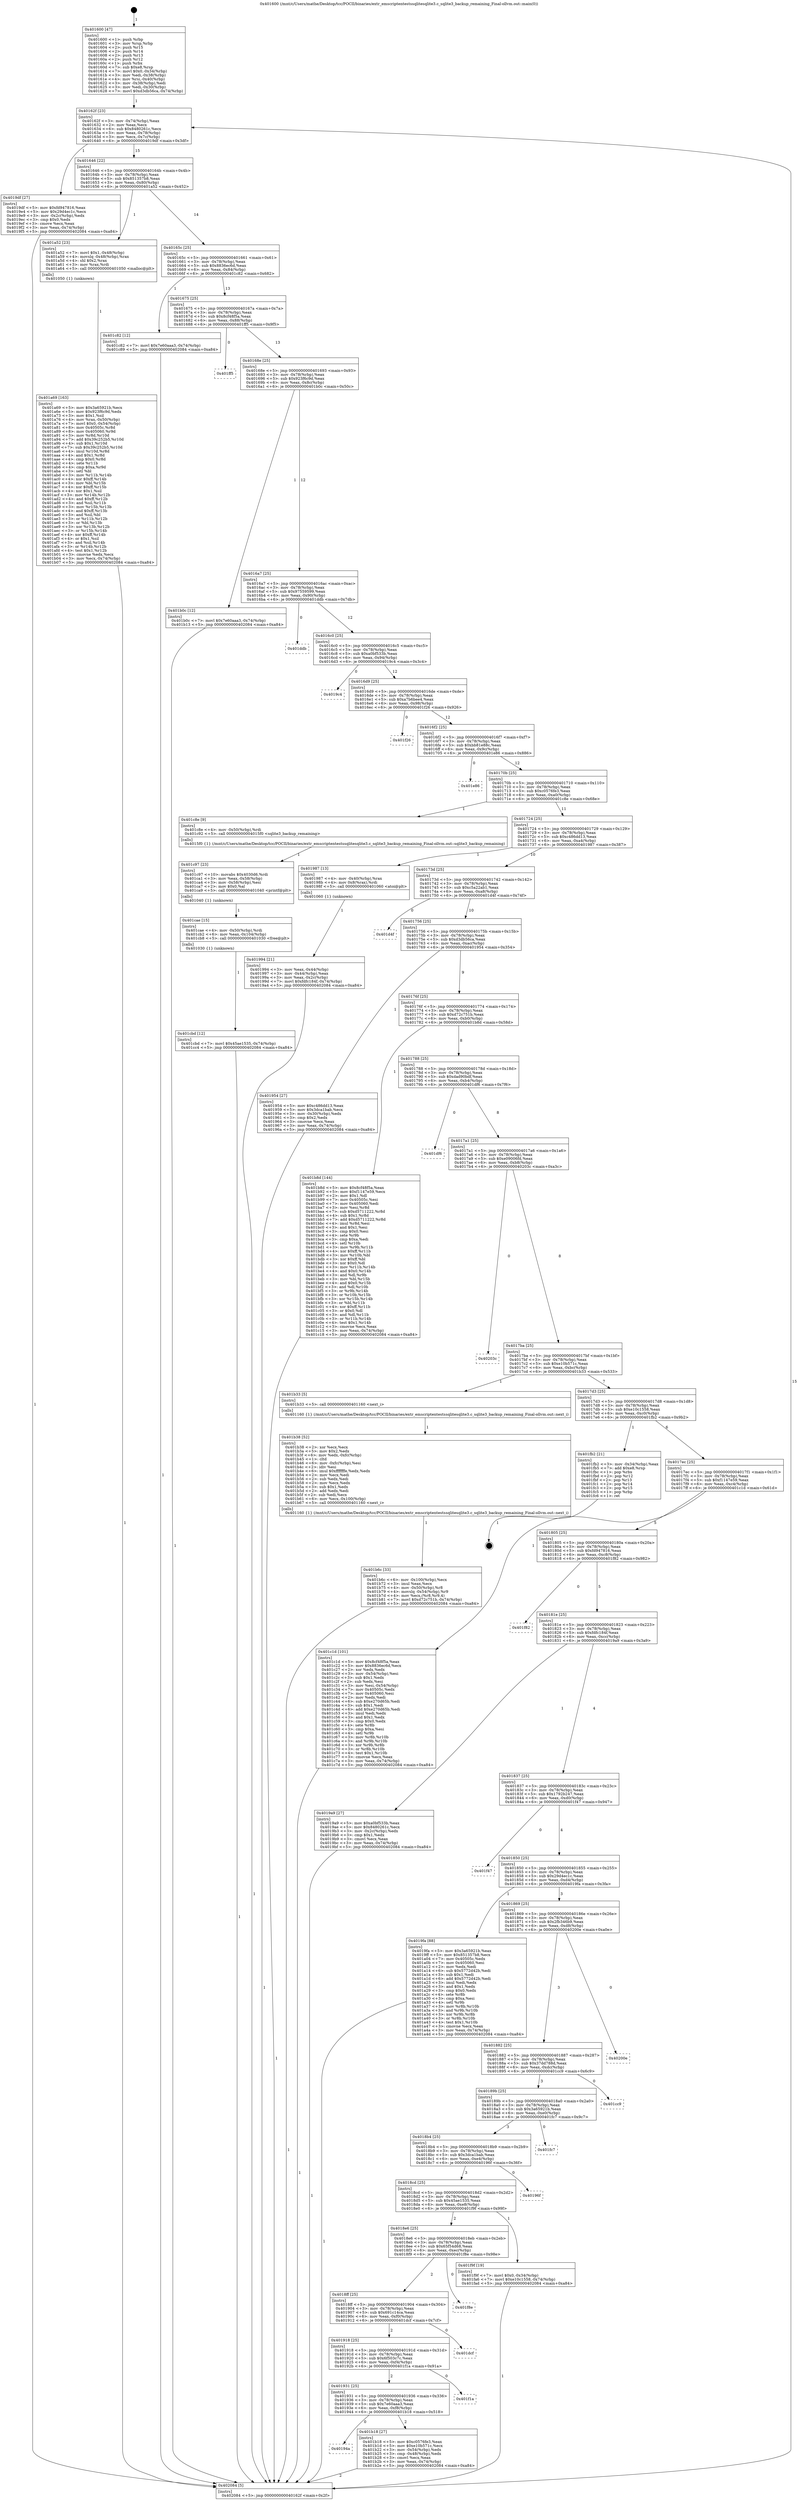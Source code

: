 digraph "0x401600" {
  label = "0x401600 (/mnt/c/Users/mathe/Desktop/tcc/POCII/binaries/extr_emscriptentestssqlitesqlite3.c_sqlite3_backup_remaining_Final-ollvm.out::main(0))"
  labelloc = "t"
  node[shape=record]

  Entry [label="",width=0.3,height=0.3,shape=circle,fillcolor=black,style=filled]
  "0x40162f" [label="{
     0x40162f [23]\l
     | [instrs]\l
     &nbsp;&nbsp;0x40162f \<+3\>: mov -0x74(%rbp),%eax\l
     &nbsp;&nbsp;0x401632 \<+2\>: mov %eax,%ecx\l
     &nbsp;&nbsp;0x401634 \<+6\>: sub $0x8480261c,%ecx\l
     &nbsp;&nbsp;0x40163a \<+3\>: mov %eax,-0x78(%rbp)\l
     &nbsp;&nbsp;0x40163d \<+3\>: mov %ecx,-0x7c(%rbp)\l
     &nbsp;&nbsp;0x401640 \<+6\>: je 00000000004019df \<main+0x3df\>\l
  }"]
  "0x4019df" [label="{
     0x4019df [27]\l
     | [instrs]\l
     &nbsp;&nbsp;0x4019df \<+5\>: mov $0xfd947816,%eax\l
     &nbsp;&nbsp;0x4019e4 \<+5\>: mov $0x29d4ec1c,%ecx\l
     &nbsp;&nbsp;0x4019e9 \<+3\>: mov -0x2c(%rbp),%edx\l
     &nbsp;&nbsp;0x4019ec \<+3\>: cmp $0x0,%edx\l
     &nbsp;&nbsp;0x4019ef \<+3\>: cmove %ecx,%eax\l
     &nbsp;&nbsp;0x4019f2 \<+3\>: mov %eax,-0x74(%rbp)\l
     &nbsp;&nbsp;0x4019f5 \<+5\>: jmp 0000000000402084 \<main+0xa84\>\l
  }"]
  "0x401646" [label="{
     0x401646 [22]\l
     | [instrs]\l
     &nbsp;&nbsp;0x401646 \<+5\>: jmp 000000000040164b \<main+0x4b\>\l
     &nbsp;&nbsp;0x40164b \<+3\>: mov -0x78(%rbp),%eax\l
     &nbsp;&nbsp;0x40164e \<+5\>: sub $0x851357b8,%eax\l
     &nbsp;&nbsp;0x401653 \<+3\>: mov %eax,-0x80(%rbp)\l
     &nbsp;&nbsp;0x401656 \<+6\>: je 0000000000401a52 \<main+0x452\>\l
  }"]
  Exit [label="",width=0.3,height=0.3,shape=circle,fillcolor=black,style=filled,peripheries=2]
  "0x401a52" [label="{
     0x401a52 [23]\l
     | [instrs]\l
     &nbsp;&nbsp;0x401a52 \<+7\>: movl $0x1,-0x48(%rbp)\l
     &nbsp;&nbsp;0x401a59 \<+4\>: movslq -0x48(%rbp),%rax\l
     &nbsp;&nbsp;0x401a5d \<+4\>: shl $0x2,%rax\l
     &nbsp;&nbsp;0x401a61 \<+3\>: mov %rax,%rdi\l
     &nbsp;&nbsp;0x401a64 \<+5\>: call 0000000000401050 \<malloc@plt\>\l
     | [calls]\l
     &nbsp;&nbsp;0x401050 \{1\} (unknown)\l
  }"]
  "0x40165c" [label="{
     0x40165c [25]\l
     | [instrs]\l
     &nbsp;&nbsp;0x40165c \<+5\>: jmp 0000000000401661 \<main+0x61\>\l
     &nbsp;&nbsp;0x401661 \<+3\>: mov -0x78(%rbp),%eax\l
     &nbsp;&nbsp;0x401664 \<+5\>: sub $0x8836ec6d,%eax\l
     &nbsp;&nbsp;0x401669 \<+6\>: mov %eax,-0x84(%rbp)\l
     &nbsp;&nbsp;0x40166f \<+6\>: je 0000000000401c82 \<main+0x682\>\l
  }"]
  "0x401cbd" [label="{
     0x401cbd [12]\l
     | [instrs]\l
     &nbsp;&nbsp;0x401cbd \<+7\>: movl $0x45ae1535,-0x74(%rbp)\l
     &nbsp;&nbsp;0x401cc4 \<+5\>: jmp 0000000000402084 \<main+0xa84\>\l
  }"]
  "0x401c82" [label="{
     0x401c82 [12]\l
     | [instrs]\l
     &nbsp;&nbsp;0x401c82 \<+7\>: movl $0x7e60aaa3,-0x74(%rbp)\l
     &nbsp;&nbsp;0x401c89 \<+5\>: jmp 0000000000402084 \<main+0xa84\>\l
  }"]
  "0x401675" [label="{
     0x401675 [25]\l
     | [instrs]\l
     &nbsp;&nbsp;0x401675 \<+5\>: jmp 000000000040167a \<main+0x7a\>\l
     &nbsp;&nbsp;0x40167a \<+3\>: mov -0x78(%rbp),%eax\l
     &nbsp;&nbsp;0x40167d \<+5\>: sub $0x8cf48f5a,%eax\l
     &nbsp;&nbsp;0x401682 \<+6\>: mov %eax,-0x88(%rbp)\l
     &nbsp;&nbsp;0x401688 \<+6\>: je 0000000000401ff5 \<main+0x9f5\>\l
  }"]
  "0x401cae" [label="{
     0x401cae [15]\l
     | [instrs]\l
     &nbsp;&nbsp;0x401cae \<+4\>: mov -0x50(%rbp),%rdi\l
     &nbsp;&nbsp;0x401cb2 \<+6\>: mov %eax,-0x104(%rbp)\l
     &nbsp;&nbsp;0x401cb8 \<+5\>: call 0000000000401030 \<free@plt\>\l
     | [calls]\l
     &nbsp;&nbsp;0x401030 \{1\} (unknown)\l
  }"]
  "0x401ff5" [label="{
     0x401ff5\l
  }", style=dashed]
  "0x40168e" [label="{
     0x40168e [25]\l
     | [instrs]\l
     &nbsp;&nbsp;0x40168e \<+5\>: jmp 0000000000401693 \<main+0x93\>\l
     &nbsp;&nbsp;0x401693 \<+3\>: mov -0x78(%rbp),%eax\l
     &nbsp;&nbsp;0x401696 \<+5\>: sub $0x923f6c9d,%eax\l
     &nbsp;&nbsp;0x40169b \<+6\>: mov %eax,-0x8c(%rbp)\l
     &nbsp;&nbsp;0x4016a1 \<+6\>: je 0000000000401b0c \<main+0x50c\>\l
  }"]
  "0x401c97" [label="{
     0x401c97 [23]\l
     | [instrs]\l
     &nbsp;&nbsp;0x401c97 \<+10\>: movabs $0x4030d6,%rdi\l
     &nbsp;&nbsp;0x401ca1 \<+3\>: mov %eax,-0x58(%rbp)\l
     &nbsp;&nbsp;0x401ca4 \<+3\>: mov -0x58(%rbp),%esi\l
     &nbsp;&nbsp;0x401ca7 \<+2\>: mov $0x0,%al\l
     &nbsp;&nbsp;0x401ca9 \<+5\>: call 0000000000401040 \<printf@plt\>\l
     | [calls]\l
     &nbsp;&nbsp;0x401040 \{1\} (unknown)\l
  }"]
  "0x401b0c" [label="{
     0x401b0c [12]\l
     | [instrs]\l
     &nbsp;&nbsp;0x401b0c \<+7\>: movl $0x7e60aaa3,-0x74(%rbp)\l
     &nbsp;&nbsp;0x401b13 \<+5\>: jmp 0000000000402084 \<main+0xa84\>\l
  }"]
  "0x4016a7" [label="{
     0x4016a7 [25]\l
     | [instrs]\l
     &nbsp;&nbsp;0x4016a7 \<+5\>: jmp 00000000004016ac \<main+0xac\>\l
     &nbsp;&nbsp;0x4016ac \<+3\>: mov -0x78(%rbp),%eax\l
     &nbsp;&nbsp;0x4016af \<+5\>: sub $0x97559599,%eax\l
     &nbsp;&nbsp;0x4016b4 \<+6\>: mov %eax,-0x90(%rbp)\l
     &nbsp;&nbsp;0x4016ba \<+6\>: je 0000000000401ddb \<main+0x7db\>\l
  }"]
  "0x401b6c" [label="{
     0x401b6c [33]\l
     | [instrs]\l
     &nbsp;&nbsp;0x401b6c \<+6\>: mov -0x100(%rbp),%ecx\l
     &nbsp;&nbsp;0x401b72 \<+3\>: imul %eax,%ecx\l
     &nbsp;&nbsp;0x401b75 \<+4\>: mov -0x50(%rbp),%r8\l
     &nbsp;&nbsp;0x401b79 \<+4\>: movslq -0x54(%rbp),%r9\l
     &nbsp;&nbsp;0x401b7d \<+4\>: mov %ecx,(%r8,%r9,4)\l
     &nbsp;&nbsp;0x401b81 \<+7\>: movl $0xd72c751b,-0x74(%rbp)\l
     &nbsp;&nbsp;0x401b88 \<+5\>: jmp 0000000000402084 \<main+0xa84\>\l
  }"]
  "0x401ddb" [label="{
     0x401ddb\l
  }", style=dashed]
  "0x4016c0" [label="{
     0x4016c0 [25]\l
     | [instrs]\l
     &nbsp;&nbsp;0x4016c0 \<+5\>: jmp 00000000004016c5 \<main+0xc5\>\l
     &nbsp;&nbsp;0x4016c5 \<+3\>: mov -0x78(%rbp),%eax\l
     &nbsp;&nbsp;0x4016c8 \<+5\>: sub $0xa0bf533b,%eax\l
     &nbsp;&nbsp;0x4016cd \<+6\>: mov %eax,-0x94(%rbp)\l
     &nbsp;&nbsp;0x4016d3 \<+6\>: je 00000000004019c4 \<main+0x3c4\>\l
  }"]
  "0x401b38" [label="{
     0x401b38 [52]\l
     | [instrs]\l
     &nbsp;&nbsp;0x401b38 \<+2\>: xor %ecx,%ecx\l
     &nbsp;&nbsp;0x401b3a \<+5\>: mov $0x2,%edx\l
     &nbsp;&nbsp;0x401b3f \<+6\>: mov %edx,-0xfc(%rbp)\l
     &nbsp;&nbsp;0x401b45 \<+1\>: cltd\l
     &nbsp;&nbsp;0x401b46 \<+6\>: mov -0xfc(%rbp),%esi\l
     &nbsp;&nbsp;0x401b4c \<+2\>: idiv %esi\l
     &nbsp;&nbsp;0x401b4e \<+6\>: imul $0xfffffffe,%edx,%edx\l
     &nbsp;&nbsp;0x401b54 \<+2\>: mov %ecx,%edi\l
     &nbsp;&nbsp;0x401b56 \<+2\>: sub %edx,%edi\l
     &nbsp;&nbsp;0x401b58 \<+2\>: mov %ecx,%edx\l
     &nbsp;&nbsp;0x401b5a \<+3\>: sub $0x1,%edx\l
     &nbsp;&nbsp;0x401b5d \<+2\>: add %edx,%edi\l
     &nbsp;&nbsp;0x401b5f \<+2\>: sub %edi,%ecx\l
     &nbsp;&nbsp;0x401b61 \<+6\>: mov %ecx,-0x100(%rbp)\l
     &nbsp;&nbsp;0x401b67 \<+5\>: call 0000000000401160 \<next_i\>\l
     | [calls]\l
     &nbsp;&nbsp;0x401160 \{1\} (/mnt/c/Users/mathe/Desktop/tcc/POCII/binaries/extr_emscriptentestssqlitesqlite3.c_sqlite3_backup_remaining_Final-ollvm.out::next_i)\l
  }"]
  "0x4019c4" [label="{
     0x4019c4\l
  }", style=dashed]
  "0x4016d9" [label="{
     0x4016d9 [25]\l
     | [instrs]\l
     &nbsp;&nbsp;0x4016d9 \<+5\>: jmp 00000000004016de \<main+0xde\>\l
     &nbsp;&nbsp;0x4016de \<+3\>: mov -0x78(%rbp),%eax\l
     &nbsp;&nbsp;0x4016e1 \<+5\>: sub $0xa7b6bee4,%eax\l
     &nbsp;&nbsp;0x4016e6 \<+6\>: mov %eax,-0x98(%rbp)\l
     &nbsp;&nbsp;0x4016ec \<+6\>: je 0000000000401f26 \<main+0x926\>\l
  }"]
  "0x40194a" [label="{
     0x40194a\l
  }", style=dashed]
  "0x401f26" [label="{
     0x401f26\l
  }", style=dashed]
  "0x4016f2" [label="{
     0x4016f2 [25]\l
     | [instrs]\l
     &nbsp;&nbsp;0x4016f2 \<+5\>: jmp 00000000004016f7 \<main+0xf7\>\l
     &nbsp;&nbsp;0x4016f7 \<+3\>: mov -0x78(%rbp),%eax\l
     &nbsp;&nbsp;0x4016fa \<+5\>: sub $0xbb81e88c,%eax\l
     &nbsp;&nbsp;0x4016ff \<+6\>: mov %eax,-0x9c(%rbp)\l
     &nbsp;&nbsp;0x401705 \<+6\>: je 0000000000401e86 \<main+0x886\>\l
  }"]
  "0x401b18" [label="{
     0x401b18 [27]\l
     | [instrs]\l
     &nbsp;&nbsp;0x401b18 \<+5\>: mov $0xc0576fe3,%eax\l
     &nbsp;&nbsp;0x401b1d \<+5\>: mov $0xe10b571c,%ecx\l
     &nbsp;&nbsp;0x401b22 \<+3\>: mov -0x54(%rbp),%edx\l
     &nbsp;&nbsp;0x401b25 \<+3\>: cmp -0x48(%rbp),%edx\l
     &nbsp;&nbsp;0x401b28 \<+3\>: cmovl %ecx,%eax\l
     &nbsp;&nbsp;0x401b2b \<+3\>: mov %eax,-0x74(%rbp)\l
     &nbsp;&nbsp;0x401b2e \<+5\>: jmp 0000000000402084 \<main+0xa84\>\l
  }"]
  "0x401e86" [label="{
     0x401e86\l
  }", style=dashed]
  "0x40170b" [label="{
     0x40170b [25]\l
     | [instrs]\l
     &nbsp;&nbsp;0x40170b \<+5\>: jmp 0000000000401710 \<main+0x110\>\l
     &nbsp;&nbsp;0x401710 \<+3\>: mov -0x78(%rbp),%eax\l
     &nbsp;&nbsp;0x401713 \<+5\>: sub $0xc0576fe3,%eax\l
     &nbsp;&nbsp;0x401718 \<+6\>: mov %eax,-0xa0(%rbp)\l
     &nbsp;&nbsp;0x40171e \<+6\>: je 0000000000401c8e \<main+0x68e\>\l
  }"]
  "0x401931" [label="{
     0x401931 [25]\l
     | [instrs]\l
     &nbsp;&nbsp;0x401931 \<+5\>: jmp 0000000000401936 \<main+0x336\>\l
     &nbsp;&nbsp;0x401936 \<+3\>: mov -0x78(%rbp),%eax\l
     &nbsp;&nbsp;0x401939 \<+5\>: sub $0x7e60aaa3,%eax\l
     &nbsp;&nbsp;0x40193e \<+6\>: mov %eax,-0xf8(%rbp)\l
     &nbsp;&nbsp;0x401944 \<+6\>: je 0000000000401b18 \<main+0x518\>\l
  }"]
  "0x401c8e" [label="{
     0x401c8e [9]\l
     | [instrs]\l
     &nbsp;&nbsp;0x401c8e \<+4\>: mov -0x50(%rbp),%rdi\l
     &nbsp;&nbsp;0x401c92 \<+5\>: call 00000000004015f0 \<sqlite3_backup_remaining\>\l
     | [calls]\l
     &nbsp;&nbsp;0x4015f0 \{1\} (/mnt/c/Users/mathe/Desktop/tcc/POCII/binaries/extr_emscriptentestssqlitesqlite3.c_sqlite3_backup_remaining_Final-ollvm.out::sqlite3_backup_remaining)\l
  }"]
  "0x401724" [label="{
     0x401724 [25]\l
     | [instrs]\l
     &nbsp;&nbsp;0x401724 \<+5\>: jmp 0000000000401729 \<main+0x129\>\l
     &nbsp;&nbsp;0x401729 \<+3\>: mov -0x78(%rbp),%eax\l
     &nbsp;&nbsp;0x40172c \<+5\>: sub $0xc486dd13,%eax\l
     &nbsp;&nbsp;0x401731 \<+6\>: mov %eax,-0xa4(%rbp)\l
     &nbsp;&nbsp;0x401737 \<+6\>: je 0000000000401987 \<main+0x387\>\l
  }"]
  "0x401f1a" [label="{
     0x401f1a\l
  }", style=dashed]
  "0x401987" [label="{
     0x401987 [13]\l
     | [instrs]\l
     &nbsp;&nbsp;0x401987 \<+4\>: mov -0x40(%rbp),%rax\l
     &nbsp;&nbsp;0x40198b \<+4\>: mov 0x8(%rax),%rdi\l
     &nbsp;&nbsp;0x40198f \<+5\>: call 0000000000401060 \<atoi@plt\>\l
     | [calls]\l
     &nbsp;&nbsp;0x401060 \{1\} (unknown)\l
  }"]
  "0x40173d" [label="{
     0x40173d [25]\l
     | [instrs]\l
     &nbsp;&nbsp;0x40173d \<+5\>: jmp 0000000000401742 \<main+0x142\>\l
     &nbsp;&nbsp;0x401742 \<+3\>: mov -0x78(%rbp),%eax\l
     &nbsp;&nbsp;0x401745 \<+5\>: sub $0xc5a22ab1,%eax\l
     &nbsp;&nbsp;0x40174a \<+6\>: mov %eax,-0xa8(%rbp)\l
     &nbsp;&nbsp;0x401750 \<+6\>: je 0000000000401d4f \<main+0x74f\>\l
  }"]
  "0x401918" [label="{
     0x401918 [25]\l
     | [instrs]\l
     &nbsp;&nbsp;0x401918 \<+5\>: jmp 000000000040191d \<main+0x31d\>\l
     &nbsp;&nbsp;0x40191d \<+3\>: mov -0x78(%rbp),%eax\l
     &nbsp;&nbsp;0x401920 \<+5\>: sub $0x6f503c7c,%eax\l
     &nbsp;&nbsp;0x401925 \<+6\>: mov %eax,-0xf4(%rbp)\l
     &nbsp;&nbsp;0x40192b \<+6\>: je 0000000000401f1a \<main+0x91a\>\l
  }"]
  "0x401d4f" [label="{
     0x401d4f\l
  }", style=dashed]
  "0x401756" [label="{
     0x401756 [25]\l
     | [instrs]\l
     &nbsp;&nbsp;0x401756 \<+5\>: jmp 000000000040175b \<main+0x15b\>\l
     &nbsp;&nbsp;0x40175b \<+3\>: mov -0x78(%rbp),%eax\l
     &nbsp;&nbsp;0x40175e \<+5\>: sub $0xd3db56ca,%eax\l
     &nbsp;&nbsp;0x401763 \<+6\>: mov %eax,-0xac(%rbp)\l
     &nbsp;&nbsp;0x401769 \<+6\>: je 0000000000401954 \<main+0x354\>\l
  }"]
  "0x401dcf" [label="{
     0x401dcf\l
  }", style=dashed]
  "0x401954" [label="{
     0x401954 [27]\l
     | [instrs]\l
     &nbsp;&nbsp;0x401954 \<+5\>: mov $0xc486dd13,%eax\l
     &nbsp;&nbsp;0x401959 \<+5\>: mov $0x3dca1bab,%ecx\l
     &nbsp;&nbsp;0x40195e \<+3\>: mov -0x30(%rbp),%edx\l
     &nbsp;&nbsp;0x401961 \<+3\>: cmp $0x2,%edx\l
     &nbsp;&nbsp;0x401964 \<+3\>: cmovne %ecx,%eax\l
     &nbsp;&nbsp;0x401967 \<+3\>: mov %eax,-0x74(%rbp)\l
     &nbsp;&nbsp;0x40196a \<+5\>: jmp 0000000000402084 \<main+0xa84\>\l
  }"]
  "0x40176f" [label="{
     0x40176f [25]\l
     | [instrs]\l
     &nbsp;&nbsp;0x40176f \<+5\>: jmp 0000000000401774 \<main+0x174\>\l
     &nbsp;&nbsp;0x401774 \<+3\>: mov -0x78(%rbp),%eax\l
     &nbsp;&nbsp;0x401777 \<+5\>: sub $0xd72c751b,%eax\l
     &nbsp;&nbsp;0x40177c \<+6\>: mov %eax,-0xb0(%rbp)\l
     &nbsp;&nbsp;0x401782 \<+6\>: je 0000000000401b8d \<main+0x58d\>\l
  }"]
  "0x402084" [label="{
     0x402084 [5]\l
     | [instrs]\l
     &nbsp;&nbsp;0x402084 \<+5\>: jmp 000000000040162f \<main+0x2f\>\l
  }"]
  "0x401600" [label="{
     0x401600 [47]\l
     | [instrs]\l
     &nbsp;&nbsp;0x401600 \<+1\>: push %rbp\l
     &nbsp;&nbsp;0x401601 \<+3\>: mov %rsp,%rbp\l
     &nbsp;&nbsp;0x401604 \<+2\>: push %r15\l
     &nbsp;&nbsp;0x401606 \<+2\>: push %r14\l
     &nbsp;&nbsp;0x401608 \<+2\>: push %r13\l
     &nbsp;&nbsp;0x40160a \<+2\>: push %r12\l
     &nbsp;&nbsp;0x40160c \<+1\>: push %rbx\l
     &nbsp;&nbsp;0x40160d \<+7\>: sub $0xe8,%rsp\l
     &nbsp;&nbsp;0x401614 \<+7\>: movl $0x0,-0x34(%rbp)\l
     &nbsp;&nbsp;0x40161b \<+3\>: mov %edi,-0x38(%rbp)\l
     &nbsp;&nbsp;0x40161e \<+4\>: mov %rsi,-0x40(%rbp)\l
     &nbsp;&nbsp;0x401622 \<+3\>: mov -0x38(%rbp),%edi\l
     &nbsp;&nbsp;0x401625 \<+3\>: mov %edi,-0x30(%rbp)\l
     &nbsp;&nbsp;0x401628 \<+7\>: movl $0xd3db56ca,-0x74(%rbp)\l
  }"]
  "0x401994" [label="{
     0x401994 [21]\l
     | [instrs]\l
     &nbsp;&nbsp;0x401994 \<+3\>: mov %eax,-0x44(%rbp)\l
     &nbsp;&nbsp;0x401997 \<+3\>: mov -0x44(%rbp),%eax\l
     &nbsp;&nbsp;0x40199a \<+3\>: mov %eax,-0x2c(%rbp)\l
     &nbsp;&nbsp;0x40199d \<+7\>: movl $0xfdfc184f,-0x74(%rbp)\l
     &nbsp;&nbsp;0x4019a4 \<+5\>: jmp 0000000000402084 \<main+0xa84\>\l
  }"]
  "0x4018ff" [label="{
     0x4018ff [25]\l
     | [instrs]\l
     &nbsp;&nbsp;0x4018ff \<+5\>: jmp 0000000000401904 \<main+0x304\>\l
     &nbsp;&nbsp;0x401904 \<+3\>: mov -0x78(%rbp),%eax\l
     &nbsp;&nbsp;0x401907 \<+5\>: sub $0x691c14ca,%eax\l
     &nbsp;&nbsp;0x40190c \<+6\>: mov %eax,-0xf0(%rbp)\l
     &nbsp;&nbsp;0x401912 \<+6\>: je 0000000000401dcf \<main+0x7cf\>\l
  }"]
  "0x401b8d" [label="{
     0x401b8d [144]\l
     | [instrs]\l
     &nbsp;&nbsp;0x401b8d \<+5\>: mov $0x8cf48f5a,%eax\l
     &nbsp;&nbsp;0x401b92 \<+5\>: mov $0xf1147e59,%ecx\l
     &nbsp;&nbsp;0x401b97 \<+2\>: mov $0x1,%dl\l
     &nbsp;&nbsp;0x401b99 \<+7\>: mov 0x40505c,%esi\l
     &nbsp;&nbsp;0x401ba0 \<+7\>: mov 0x405060,%edi\l
     &nbsp;&nbsp;0x401ba7 \<+3\>: mov %esi,%r8d\l
     &nbsp;&nbsp;0x401baa \<+7\>: sub $0xd5711222,%r8d\l
     &nbsp;&nbsp;0x401bb1 \<+4\>: sub $0x1,%r8d\l
     &nbsp;&nbsp;0x401bb5 \<+7\>: add $0xd5711222,%r8d\l
     &nbsp;&nbsp;0x401bbc \<+4\>: imul %r8d,%esi\l
     &nbsp;&nbsp;0x401bc0 \<+3\>: and $0x1,%esi\l
     &nbsp;&nbsp;0x401bc3 \<+3\>: cmp $0x0,%esi\l
     &nbsp;&nbsp;0x401bc6 \<+4\>: sete %r9b\l
     &nbsp;&nbsp;0x401bca \<+3\>: cmp $0xa,%edi\l
     &nbsp;&nbsp;0x401bcd \<+4\>: setl %r10b\l
     &nbsp;&nbsp;0x401bd1 \<+3\>: mov %r9b,%r11b\l
     &nbsp;&nbsp;0x401bd4 \<+4\>: xor $0xff,%r11b\l
     &nbsp;&nbsp;0x401bd8 \<+3\>: mov %r10b,%bl\l
     &nbsp;&nbsp;0x401bdb \<+3\>: xor $0xff,%bl\l
     &nbsp;&nbsp;0x401bde \<+3\>: xor $0x0,%dl\l
     &nbsp;&nbsp;0x401be1 \<+3\>: mov %r11b,%r14b\l
     &nbsp;&nbsp;0x401be4 \<+4\>: and $0x0,%r14b\l
     &nbsp;&nbsp;0x401be8 \<+3\>: and %dl,%r9b\l
     &nbsp;&nbsp;0x401beb \<+3\>: mov %bl,%r15b\l
     &nbsp;&nbsp;0x401bee \<+4\>: and $0x0,%r15b\l
     &nbsp;&nbsp;0x401bf2 \<+3\>: and %dl,%r10b\l
     &nbsp;&nbsp;0x401bf5 \<+3\>: or %r9b,%r14b\l
     &nbsp;&nbsp;0x401bf8 \<+3\>: or %r10b,%r15b\l
     &nbsp;&nbsp;0x401bfb \<+3\>: xor %r15b,%r14b\l
     &nbsp;&nbsp;0x401bfe \<+3\>: or %bl,%r11b\l
     &nbsp;&nbsp;0x401c01 \<+4\>: xor $0xff,%r11b\l
     &nbsp;&nbsp;0x401c05 \<+3\>: or $0x0,%dl\l
     &nbsp;&nbsp;0x401c08 \<+3\>: and %dl,%r11b\l
     &nbsp;&nbsp;0x401c0b \<+3\>: or %r11b,%r14b\l
     &nbsp;&nbsp;0x401c0e \<+4\>: test $0x1,%r14b\l
     &nbsp;&nbsp;0x401c12 \<+3\>: cmovne %ecx,%eax\l
     &nbsp;&nbsp;0x401c15 \<+3\>: mov %eax,-0x74(%rbp)\l
     &nbsp;&nbsp;0x401c18 \<+5\>: jmp 0000000000402084 \<main+0xa84\>\l
  }"]
  "0x401788" [label="{
     0x401788 [25]\l
     | [instrs]\l
     &nbsp;&nbsp;0x401788 \<+5\>: jmp 000000000040178d \<main+0x18d\>\l
     &nbsp;&nbsp;0x40178d \<+3\>: mov -0x78(%rbp),%eax\l
     &nbsp;&nbsp;0x401790 \<+5\>: sub $0xdad90bdf,%eax\l
     &nbsp;&nbsp;0x401795 \<+6\>: mov %eax,-0xb4(%rbp)\l
     &nbsp;&nbsp;0x40179b \<+6\>: je 0000000000401df6 \<main+0x7f6\>\l
  }"]
  "0x401f8e" [label="{
     0x401f8e\l
  }", style=dashed]
  "0x401df6" [label="{
     0x401df6\l
  }", style=dashed]
  "0x4017a1" [label="{
     0x4017a1 [25]\l
     | [instrs]\l
     &nbsp;&nbsp;0x4017a1 \<+5\>: jmp 00000000004017a6 \<main+0x1a6\>\l
     &nbsp;&nbsp;0x4017a6 \<+3\>: mov -0x78(%rbp),%eax\l
     &nbsp;&nbsp;0x4017a9 \<+5\>: sub $0xe09006fd,%eax\l
     &nbsp;&nbsp;0x4017ae \<+6\>: mov %eax,-0xb8(%rbp)\l
     &nbsp;&nbsp;0x4017b4 \<+6\>: je 000000000040203c \<main+0xa3c\>\l
  }"]
  "0x4018e6" [label="{
     0x4018e6 [25]\l
     | [instrs]\l
     &nbsp;&nbsp;0x4018e6 \<+5\>: jmp 00000000004018eb \<main+0x2eb\>\l
     &nbsp;&nbsp;0x4018eb \<+3\>: mov -0x78(%rbp),%eax\l
     &nbsp;&nbsp;0x4018ee \<+5\>: sub $0x65f54d68,%eax\l
     &nbsp;&nbsp;0x4018f3 \<+6\>: mov %eax,-0xec(%rbp)\l
     &nbsp;&nbsp;0x4018f9 \<+6\>: je 0000000000401f8e \<main+0x98e\>\l
  }"]
  "0x40203c" [label="{
     0x40203c\l
  }", style=dashed]
  "0x4017ba" [label="{
     0x4017ba [25]\l
     | [instrs]\l
     &nbsp;&nbsp;0x4017ba \<+5\>: jmp 00000000004017bf \<main+0x1bf\>\l
     &nbsp;&nbsp;0x4017bf \<+3\>: mov -0x78(%rbp),%eax\l
     &nbsp;&nbsp;0x4017c2 \<+5\>: sub $0xe10b571c,%eax\l
     &nbsp;&nbsp;0x4017c7 \<+6\>: mov %eax,-0xbc(%rbp)\l
     &nbsp;&nbsp;0x4017cd \<+6\>: je 0000000000401b33 \<main+0x533\>\l
  }"]
  "0x401f9f" [label="{
     0x401f9f [19]\l
     | [instrs]\l
     &nbsp;&nbsp;0x401f9f \<+7\>: movl $0x0,-0x34(%rbp)\l
     &nbsp;&nbsp;0x401fa6 \<+7\>: movl $0xe10c1558,-0x74(%rbp)\l
     &nbsp;&nbsp;0x401fad \<+5\>: jmp 0000000000402084 \<main+0xa84\>\l
  }"]
  "0x401b33" [label="{
     0x401b33 [5]\l
     | [instrs]\l
     &nbsp;&nbsp;0x401b33 \<+5\>: call 0000000000401160 \<next_i\>\l
     | [calls]\l
     &nbsp;&nbsp;0x401160 \{1\} (/mnt/c/Users/mathe/Desktop/tcc/POCII/binaries/extr_emscriptentestssqlitesqlite3.c_sqlite3_backup_remaining_Final-ollvm.out::next_i)\l
  }"]
  "0x4017d3" [label="{
     0x4017d3 [25]\l
     | [instrs]\l
     &nbsp;&nbsp;0x4017d3 \<+5\>: jmp 00000000004017d8 \<main+0x1d8\>\l
     &nbsp;&nbsp;0x4017d8 \<+3\>: mov -0x78(%rbp),%eax\l
     &nbsp;&nbsp;0x4017db \<+5\>: sub $0xe10c1558,%eax\l
     &nbsp;&nbsp;0x4017e0 \<+6\>: mov %eax,-0xc0(%rbp)\l
     &nbsp;&nbsp;0x4017e6 \<+6\>: je 0000000000401fb2 \<main+0x9b2\>\l
  }"]
  "0x4018cd" [label="{
     0x4018cd [25]\l
     | [instrs]\l
     &nbsp;&nbsp;0x4018cd \<+5\>: jmp 00000000004018d2 \<main+0x2d2\>\l
     &nbsp;&nbsp;0x4018d2 \<+3\>: mov -0x78(%rbp),%eax\l
     &nbsp;&nbsp;0x4018d5 \<+5\>: sub $0x45ae1535,%eax\l
     &nbsp;&nbsp;0x4018da \<+6\>: mov %eax,-0xe8(%rbp)\l
     &nbsp;&nbsp;0x4018e0 \<+6\>: je 0000000000401f9f \<main+0x99f\>\l
  }"]
  "0x401fb2" [label="{
     0x401fb2 [21]\l
     | [instrs]\l
     &nbsp;&nbsp;0x401fb2 \<+3\>: mov -0x34(%rbp),%eax\l
     &nbsp;&nbsp;0x401fb5 \<+7\>: add $0xe8,%rsp\l
     &nbsp;&nbsp;0x401fbc \<+1\>: pop %rbx\l
     &nbsp;&nbsp;0x401fbd \<+2\>: pop %r12\l
     &nbsp;&nbsp;0x401fbf \<+2\>: pop %r13\l
     &nbsp;&nbsp;0x401fc1 \<+2\>: pop %r14\l
     &nbsp;&nbsp;0x401fc3 \<+2\>: pop %r15\l
     &nbsp;&nbsp;0x401fc5 \<+1\>: pop %rbp\l
     &nbsp;&nbsp;0x401fc6 \<+1\>: ret\l
  }"]
  "0x4017ec" [label="{
     0x4017ec [25]\l
     | [instrs]\l
     &nbsp;&nbsp;0x4017ec \<+5\>: jmp 00000000004017f1 \<main+0x1f1\>\l
     &nbsp;&nbsp;0x4017f1 \<+3\>: mov -0x78(%rbp),%eax\l
     &nbsp;&nbsp;0x4017f4 \<+5\>: sub $0xf1147e59,%eax\l
     &nbsp;&nbsp;0x4017f9 \<+6\>: mov %eax,-0xc4(%rbp)\l
     &nbsp;&nbsp;0x4017ff \<+6\>: je 0000000000401c1d \<main+0x61d\>\l
  }"]
  "0x40196f" [label="{
     0x40196f\l
  }", style=dashed]
  "0x401c1d" [label="{
     0x401c1d [101]\l
     | [instrs]\l
     &nbsp;&nbsp;0x401c1d \<+5\>: mov $0x8cf48f5a,%eax\l
     &nbsp;&nbsp;0x401c22 \<+5\>: mov $0x8836ec6d,%ecx\l
     &nbsp;&nbsp;0x401c27 \<+2\>: xor %edx,%edx\l
     &nbsp;&nbsp;0x401c29 \<+3\>: mov -0x54(%rbp),%esi\l
     &nbsp;&nbsp;0x401c2c \<+3\>: sub $0x1,%edx\l
     &nbsp;&nbsp;0x401c2f \<+2\>: sub %edx,%esi\l
     &nbsp;&nbsp;0x401c31 \<+3\>: mov %esi,-0x54(%rbp)\l
     &nbsp;&nbsp;0x401c34 \<+7\>: mov 0x40505c,%edx\l
     &nbsp;&nbsp;0x401c3b \<+7\>: mov 0x405060,%esi\l
     &nbsp;&nbsp;0x401c42 \<+2\>: mov %edx,%edi\l
     &nbsp;&nbsp;0x401c44 \<+6\>: sub $0xe270d65b,%edi\l
     &nbsp;&nbsp;0x401c4a \<+3\>: sub $0x1,%edi\l
     &nbsp;&nbsp;0x401c4d \<+6\>: add $0xe270d65b,%edi\l
     &nbsp;&nbsp;0x401c53 \<+3\>: imul %edi,%edx\l
     &nbsp;&nbsp;0x401c56 \<+3\>: and $0x1,%edx\l
     &nbsp;&nbsp;0x401c59 \<+3\>: cmp $0x0,%edx\l
     &nbsp;&nbsp;0x401c5c \<+4\>: sete %r8b\l
     &nbsp;&nbsp;0x401c60 \<+3\>: cmp $0xa,%esi\l
     &nbsp;&nbsp;0x401c63 \<+4\>: setl %r9b\l
     &nbsp;&nbsp;0x401c67 \<+3\>: mov %r8b,%r10b\l
     &nbsp;&nbsp;0x401c6a \<+3\>: and %r9b,%r10b\l
     &nbsp;&nbsp;0x401c6d \<+3\>: xor %r9b,%r8b\l
     &nbsp;&nbsp;0x401c70 \<+3\>: or %r8b,%r10b\l
     &nbsp;&nbsp;0x401c73 \<+4\>: test $0x1,%r10b\l
     &nbsp;&nbsp;0x401c77 \<+3\>: cmovne %ecx,%eax\l
     &nbsp;&nbsp;0x401c7a \<+3\>: mov %eax,-0x74(%rbp)\l
     &nbsp;&nbsp;0x401c7d \<+5\>: jmp 0000000000402084 \<main+0xa84\>\l
  }"]
  "0x401805" [label="{
     0x401805 [25]\l
     | [instrs]\l
     &nbsp;&nbsp;0x401805 \<+5\>: jmp 000000000040180a \<main+0x20a\>\l
     &nbsp;&nbsp;0x40180a \<+3\>: mov -0x78(%rbp),%eax\l
     &nbsp;&nbsp;0x40180d \<+5\>: sub $0xfd947816,%eax\l
     &nbsp;&nbsp;0x401812 \<+6\>: mov %eax,-0xc8(%rbp)\l
     &nbsp;&nbsp;0x401818 \<+6\>: je 0000000000401f82 \<main+0x982\>\l
  }"]
  "0x4018b4" [label="{
     0x4018b4 [25]\l
     | [instrs]\l
     &nbsp;&nbsp;0x4018b4 \<+5\>: jmp 00000000004018b9 \<main+0x2b9\>\l
     &nbsp;&nbsp;0x4018b9 \<+3\>: mov -0x78(%rbp),%eax\l
     &nbsp;&nbsp;0x4018bc \<+5\>: sub $0x3dca1bab,%eax\l
     &nbsp;&nbsp;0x4018c1 \<+6\>: mov %eax,-0xe4(%rbp)\l
     &nbsp;&nbsp;0x4018c7 \<+6\>: je 000000000040196f \<main+0x36f\>\l
  }"]
  "0x401f82" [label="{
     0x401f82\l
  }", style=dashed]
  "0x40181e" [label="{
     0x40181e [25]\l
     | [instrs]\l
     &nbsp;&nbsp;0x40181e \<+5\>: jmp 0000000000401823 \<main+0x223\>\l
     &nbsp;&nbsp;0x401823 \<+3\>: mov -0x78(%rbp),%eax\l
     &nbsp;&nbsp;0x401826 \<+5\>: sub $0xfdfc184f,%eax\l
     &nbsp;&nbsp;0x40182b \<+6\>: mov %eax,-0xcc(%rbp)\l
     &nbsp;&nbsp;0x401831 \<+6\>: je 00000000004019a9 \<main+0x3a9\>\l
  }"]
  "0x401fc7" [label="{
     0x401fc7\l
  }", style=dashed]
  "0x4019a9" [label="{
     0x4019a9 [27]\l
     | [instrs]\l
     &nbsp;&nbsp;0x4019a9 \<+5\>: mov $0xa0bf533b,%eax\l
     &nbsp;&nbsp;0x4019ae \<+5\>: mov $0x8480261c,%ecx\l
     &nbsp;&nbsp;0x4019b3 \<+3\>: mov -0x2c(%rbp),%edx\l
     &nbsp;&nbsp;0x4019b6 \<+3\>: cmp $0x1,%edx\l
     &nbsp;&nbsp;0x4019b9 \<+3\>: cmovl %ecx,%eax\l
     &nbsp;&nbsp;0x4019bc \<+3\>: mov %eax,-0x74(%rbp)\l
     &nbsp;&nbsp;0x4019bf \<+5\>: jmp 0000000000402084 \<main+0xa84\>\l
  }"]
  "0x401837" [label="{
     0x401837 [25]\l
     | [instrs]\l
     &nbsp;&nbsp;0x401837 \<+5\>: jmp 000000000040183c \<main+0x23c\>\l
     &nbsp;&nbsp;0x40183c \<+3\>: mov -0x78(%rbp),%eax\l
     &nbsp;&nbsp;0x40183f \<+5\>: sub $0x1792b247,%eax\l
     &nbsp;&nbsp;0x401844 \<+6\>: mov %eax,-0xd0(%rbp)\l
     &nbsp;&nbsp;0x40184a \<+6\>: je 0000000000401f47 \<main+0x947\>\l
  }"]
  "0x40189b" [label="{
     0x40189b [25]\l
     | [instrs]\l
     &nbsp;&nbsp;0x40189b \<+5\>: jmp 00000000004018a0 \<main+0x2a0\>\l
     &nbsp;&nbsp;0x4018a0 \<+3\>: mov -0x78(%rbp),%eax\l
     &nbsp;&nbsp;0x4018a3 \<+5\>: sub $0x3a65921b,%eax\l
     &nbsp;&nbsp;0x4018a8 \<+6\>: mov %eax,-0xe0(%rbp)\l
     &nbsp;&nbsp;0x4018ae \<+6\>: je 0000000000401fc7 \<main+0x9c7\>\l
  }"]
  "0x401f47" [label="{
     0x401f47\l
  }", style=dashed]
  "0x401850" [label="{
     0x401850 [25]\l
     | [instrs]\l
     &nbsp;&nbsp;0x401850 \<+5\>: jmp 0000000000401855 \<main+0x255\>\l
     &nbsp;&nbsp;0x401855 \<+3\>: mov -0x78(%rbp),%eax\l
     &nbsp;&nbsp;0x401858 \<+5\>: sub $0x29d4ec1c,%eax\l
     &nbsp;&nbsp;0x40185d \<+6\>: mov %eax,-0xd4(%rbp)\l
     &nbsp;&nbsp;0x401863 \<+6\>: je 00000000004019fa \<main+0x3fa\>\l
  }"]
  "0x401cc9" [label="{
     0x401cc9\l
  }", style=dashed]
  "0x4019fa" [label="{
     0x4019fa [88]\l
     | [instrs]\l
     &nbsp;&nbsp;0x4019fa \<+5\>: mov $0x3a65921b,%eax\l
     &nbsp;&nbsp;0x4019ff \<+5\>: mov $0x851357b8,%ecx\l
     &nbsp;&nbsp;0x401a04 \<+7\>: mov 0x40505c,%edx\l
     &nbsp;&nbsp;0x401a0b \<+7\>: mov 0x405060,%esi\l
     &nbsp;&nbsp;0x401a12 \<+2\>: mov %edx,%edi\l
     &nbsp;&nbsp;0x401a14 \<+6\>: sub $0x5772d42b,%edi\l
     &nbsp;&nbsp;0x401a1a \<+3\>: sub $0x1,%edi\l
     &nbsp;&nbsp;0x401a1d \<+6\>: add $0x5772d42b,%edi\l
     &nbsp;&nbsp;0x401a23 \<+3\>: imul %edi,%edx\l
     &nbsp;&nbsp;0x401a26 \<+3\>: and $0x1,%edx\l
     &nbsp;&nbsp;0x401a29 \<+3\>: cmp $0x0,%edx\l
     &nbsp;&nbsp;0x401a2c \<+4\>: sete %r8b\l
     &nbsp;&nbsp;0x401a30 \<+3\>: cmp $0xa,%esi\l
     &nbsp;&nbsp;0x401a33 \<+4\>: setl %r9b\l
     &nbsp;&nbsp;0x401a37 \<+3\>: mov %r8b,%r10b\l
     &nbsp;&nbsp;0x401a3a \<+3\>: and %r9b,%r10b\l
     &nbsp;&nbsp;0x401a3d \<+3\>: xor %r9b,%r8b\l
     &nbsp;&nbsp;0x401a40 \<+3\>: or %r8b,%r10b\l
     &nbsp;&nbsp;0x401a43 \<+4\>: test $0x1,%r10b\l
     &nbsp;&nbsp;0x401a47 \<+3\>: cmovne %ecx,%eax\l
     &nbsp;&nbsp;0x401a4a \<+3\>: mov %eax,-0x74(%rbp)\l
     &nbsp;&nbsp;0x401a4d \<+5\>: jmp 0000000000402084 \<main+0xa84\>\l
  }"]
  "0x401869" [label="{
     0x401869 [25]\l
     | [instrs]\l
     &nbsp;&nbsp;0x401869 \<+5\>: jmp 000000000040186e \<main+0x26e\>\l
     &nbsp;&nbsp;0x40186e \<+3\>: mov -0x78(%rbp),%eax\l
     &nbsp;&nbsp;0x401871 \<+5\>: sub $0x2fb346b9,%eax\l
     &nbsp;&nbsp;0x401876 \<+6\>: mov %eax,-0xd8(%rbp)\l
     &nbsp;&nbsp;0x40187c \<+6\>: je 000000000040200e \<main+0xa0e\>\l
  }"]
  "0x401a69" [label="{
     0x401a69 [163]\l
     | [instrs]\l
     &nbsp;&nbsp;0x401a69 \<+5\>: mov $0x3a65921b,%ecx\l
     &nbsp;&nbsp;0x401a6e \<+5\>: mov $0x923f6c9d,%edx\l
     &nbsp;&nbsp;0x401a73 \<+3\>: mov $0x1,%sil\l
     &nbsp;&nbsp;0x401a76 \<+4\>: mov %rax,-0x50(%rbp)\l
     &nbsp;&nbsp;0x401a7a \<+7\>: movl $0x0,-0x54(%rbp)\l
     &nbsp;&nbsp;0x401a81 \<+8\>: mov 0x40505c,%r8d\l
     &nbsp;&nbsp;0x401a89 \<+8\>: mov 0x405060,%r9d\l
     &nbsp;&nbsp;0x401a91 \<+3\>: mov %r8d,%r10d\l
     &nbsp;&nbsp;0x401a94 \<+7\>: add $0x39c252b5,%r10d\l
     &nbsp;&nbsp;0x401a9b \<+4\>: sub $0x1,%r10d\l
     &nbsp;&nbsp;0x401a9f \<+7\>: sub $0x39c252b5,%r10d\l
     &nbsp;&nbsp;0x401aa6 \<+4\>: imul %r10d,%r8d\l
     &nbsp;&nbsp;0x401aaa \<+4\>: and $0x1,%r8d\l
     &nbsp;&nbsp;0x401aae \<+4\>: cmp $0x0,%r8d\l
     &nbsp;&nbsp;0x401ab2 \<+4\>: sete %r11b\l
     &nbsp;&nbsp;0x401ab6 \<+4\>: cmp $0xa,%r9d\l
     &nbsp;&nbsp;0x401aba \<+3\>: setl %bl\l
     &nbsp;&nbsp;0x401abd \<+3\>: mov %r11b,%r14b\l
     &nbsp;&nbsp;0x401ac0 \<+4\>: xor $0xff,%r14b\l
     &nbsp;&nbsp;0x401ac4 \<+3\>: mov %bl,%r15b\l
     &nbsp;&nbsp;0x401ac7 \<+4\>: xor $0xff,%r15b\l
     &nbsp;&nbsp;0x401acb \<+4\>: xor $0x1,%sil\l
     &nbsp;&nbsp;0x401acf \<+3\>: mov %r14b,%r12b\l
     &nbsp;&nbsp;0x401ad2 \<+4\>: and $0xff,%r12b\l
     &nbsp;&nbsp;0x401ad6 \<+3\>: and %sil,%r11b\l
     &nbsp;&nbsp;0x401ad9 \<+3\>: mov %r15b,%r13b\l
     &nbsp;&nbsp;0x401adc \<+4\>: and $0xff,%r13b\l
     &nbsp;&nbsp;0x401ae0 \<+3\>: and %sil,%bl\l
     &nbsp;&nbsp;0x401ae3 \<+3\>: or %r11b,%r12b\l
     &nbsp;&nbsp;0x401ae6 \<+3\>: or %bl,%r13b\l
     &nbsp;&nbsp;0x401ae9 \<+3\>: xor %r13b,%r12b\l
     &nbsp;&nbsp;0x401aec \<+3\>: or %r15b,%r14b\l
     &nbsp;&nbsp;0x401aef \<+4\>: xor $0xff,%r14b\l
     &nbsp;&nbsp;0x401af3 \<+4\>: or $0x1,%sil\l
     &nbsp;&nbsp;0x401af7 \<+3\>: and %sil,%r14b\l
     &nbsp;&nbsp;0x401afa \<+3\>: or %r14b,%r12b\l
     &nbsp;&nbsp;0x401afd \<+4\>: test $0x1,%r12b\l
     &nbsp;&nbsp;0x401b01 \<+3\>: cmovne %edx,%ecx\l
     &nbsp;&nbsp;0x401b04 \<+3\>: mov %ecx,-0x74(%rbp)\l
     &nbsp;&nbsp;0x401b07 \<+5\>: jmp 0000000000402084 \<main+0xa84\>\l
  }"]
  "0x401882" [label="{
     0x401882 [25]\l
     | [instrs]\l
     &nbsp;&nbsp;0x401882 \<+5\>: jmp 0000000000401887 \<main+0x287\>\l
     &nbsp;&nbsp;0x401887 \<+3\>: mov -0x78(%rbp),%eax\l
     &nbsp;&nbsp;0x40188a \<+5\>: sub $0x37dd788d,%eax\l
     &nbsp;&nbsp;0x40188f \<+6\>: mov %eax,-0xdc(%rbp)\l
     &nbsp;&nbsp;0x401895 \<+6\>: je 0000000000401cc9 \<main+0x6c9\>\l
  }"]
  "0x40200e" [label="{
     0x40200e\l
  }", style=dashed]
  Entry -> "0x401600" [label=" 1"]
  "0x40162f" -> "0x4019df" [label=" 1"]
  "0x40162f" -> "0x401646" [label=" 15"]
  "0x401fb2" -> Exit [label=" 1"]
  "0x401646" -> "0x401a52" [label=" 1"]
  "0x401646" -> "0x40165c" [label=" 14"]
  "0x401f9f" -> "0x402084" [label=" 1"]
  "0x40165c" -> "0x401c82" [label=" 1"]
  "0x40165c" -> "0x401675" [label=" 13"]
  "0x401cbd" -> "0x402084" [label=" 1"]
  "0x401675" -> "0x401ff5" [label=" 0"]
  "0x401675" -> "0x40168e" [label=" 13"]
  "0x401cae" -> "0x401cbd" [label=" 1"]
  "0x40168e" -> "0x401b0c" [label=" 1"]
  "0x40168e" -> "0x4016a7" [label=" 12"]
  "0x401c97" -> "0x401cae" [label=" 1"]
  "0x4016a7" -> "0x401ddb" [label=" 0"]
  "0x4016a7" -> "0x4016c0" [label=" 12"]
  "0x401c8e" -> "0x401c97" [label=" 1"]
  "0x4016c0" -> "0x4019c4" [label=" 0"]
  "0x4016c0" -> "0x4016d9" [label=" 12"]
  "0x401c82" -> "0x402084" [label=" 1"]
  "0x4016d9" -> "0x401f26" [label=" 0"]
  "0x4016d9" -> "0x4016f2" [label=" 12"]
  "0x401c1d" -> "0x402084" [label=" 1"]
  "0x4016f2" -> "0x401e86" [label=" 0"]
  "0x4016f2" -> "0x40170b" [label=" 12"]
  "0x401b8d" -> "0x402084" [label=" 1"]
  "0x40170b" -> "0x401c8e" [label=" 1"]
  "0x40170b" -> "0x401724" [label=" 11"]
  "0x401b38" -> "0x401b6c" [label=" 1"]
  "0x401724" -> "0x401987" [label=" 1"]
  "0x401724" -> "0x40173d" [label=" 10"]
  "0x401b33" -> "0x401b38" [label=" 1"]
  "0x40173d" -> "0x401d4f" [label=" 0"]
  "0x40173d" -> "0x401756" [label=" 10"]
  "0x401931" -> "0x40194a" [label=" 0"]
  "0x401756" -> "0x401954" [label=" 1"]
  "0x401756" -> "0x40176f" [label=" 9"]
  "0x401954" -> "0x402084" [label=" 1"]
  "0x401600" -> "0x40162f" [label=" 1"]
  "0x402084" -> "0x40162f" [label=" 15"]
  "0x401987" -> "0x401994" [label=" 1"]
  "0x401994" -> "0x402084" [label=" 1"]
  "0x401931" -> "0x401b18" [label=" 2"]
  "0x40176f" -> "0x401b8d" [label=" 1"]
  "0x40176f" -> "0x401788" [label=" 8"]
  "0x401918" -> "0x401931" [label=" 2"]
  "0x401788" -> "0x401df6" [label=" 0"]
  "0x401788" -> "0x4017a1" [label=" 8"]
  "0x401918" -> "0x401f1a" [label=" 0"]
  "0x4017a1" -> "0x40203c" [label=" 0"]
  "0x4017a1" -> "0x4017ba" [label=" 8"]
  "0x4018ff" -> "0x401918" [label=" 2"]
  "0x4017ba" -> "0x401b33" [label=" 1"]
  "0x4017ba" -> "0x4017d3" [label=" 7"]
  "0x4018ff" -> "0x401dcf" [label=" 0"]
  "0x4017d3" -> "0x401fb2" [label=" 1"]
  "0x4017d3" -> "0x4017ec" [label=" 6"]
  "0x4018e6" -> "0x4018ff" [label=" 2"]
  "0x4017ec" -> "0x401c1d" [label=" 1"]
  "0x4017ec" -> "0x401805" [label=" 5"]
  "0x4018e6" -> "0x401f8e" [label=" 0"]
  "0x401805" -> "0x401f82" [label=" 0"]
  "0x401805" -> "0x40181e" [label=" 5"]
  "0x4018cd" -> "0x4018e6" [label=" 2"]
  "0x40181e" -> "0x4019a9" [label=" 1"]
  "0x40181e" -> "0x401837" [label=" 4"]
  "0x4019a9" -> "0x402084" [label=" 1"]
  "0x4019df" -> "0x402084" [label=" 1"]
  "0x4018cd" -> "0x401f9f" [label=" 1"]
  "0x401837" -> "0x401f47" [label=" 0"]
  "0x401837" -> "0x401850" [label=" 4"]
  "0x4018b4" -> "0x4018cd" [label=" 3"]
  "0x401850" -> "0x4019fa" [label=" 1"]
  "0x401850" -> "0x401869" [label=" 3"]
  "0x4019fa" -> "0x402084" [label=" 1"]
  "0x401a52" -> "0x401a69" [label=" 1"]
  "0x401a69" -> "0x402084" [label=" 1"]
  "0x401b0c" -> "0x402084" [label=" 1"]
  "0x4018b4" -> "0x40196f" [label=" 0"]
  "0x401869" -> "0x40200e" [label=" 0"]
  "0x401869" -> "0x401882" [label=" 3"]
  "0x401b18" -> "0x402084" [label=" 2"]
  "0x401882" -> "0x401cc9" [label=" 0"]
  "0x401882" -> "0x40189b" [label=" 3"]
  "0x401b6c" -> "0x402084" [label=" 1"]
  "0x40189b" -> "0x401fc7" [label=" 0"]
  "0x40189b" -> "0x4018b4" [label=" 3"]
}
